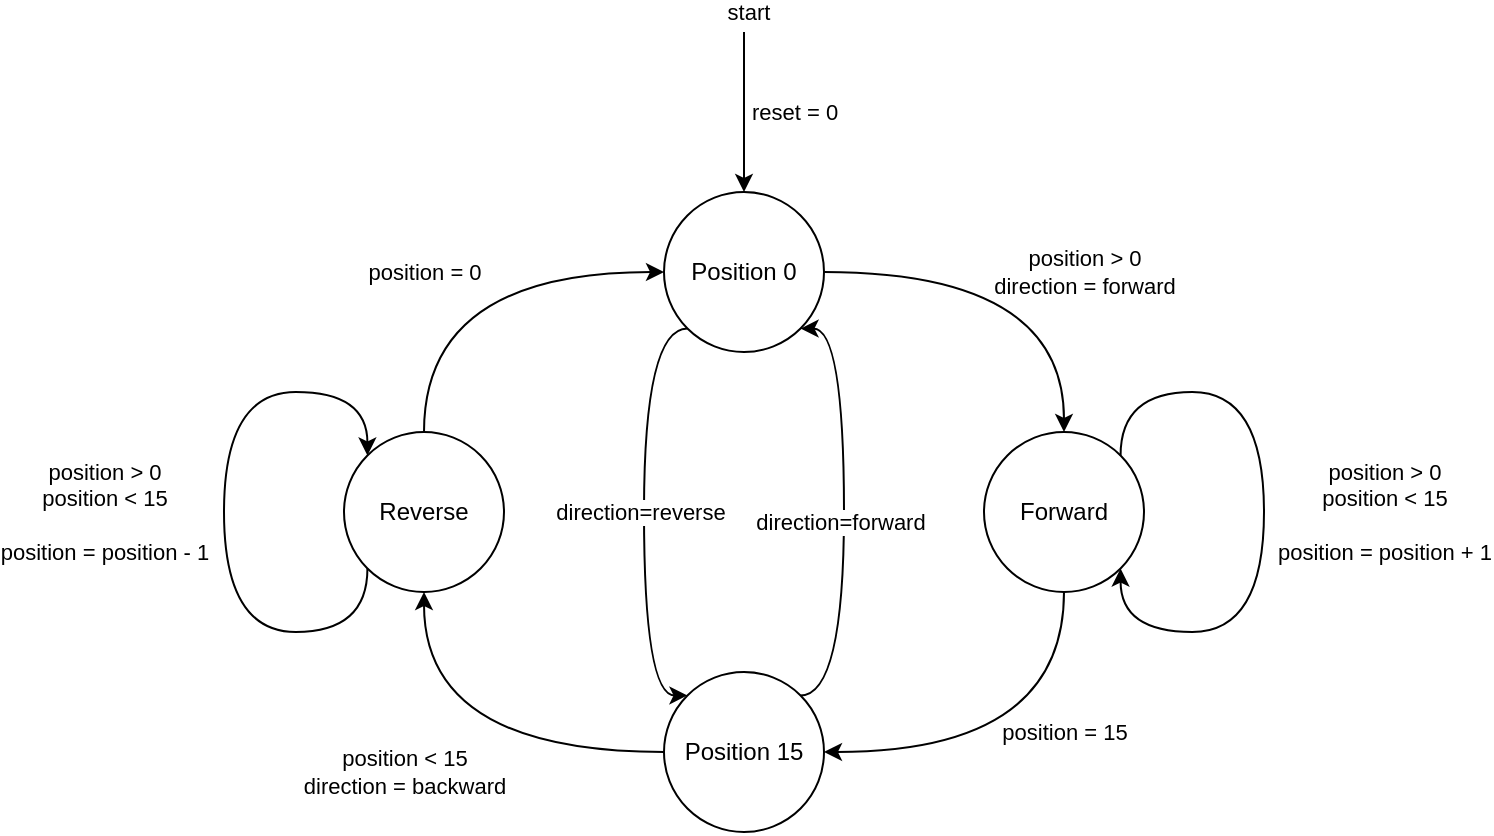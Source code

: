 <mxfile version="26.2.9">
  <diagram name="Page-1" id="GWR3ltt73PbXsSvgDf5O">
    <mxGraphModel dx="1428" dy="743" grid="1" gridSize="10" guides="1" tooltips="1" connect="1" arrows="1" fold="1" page="1" pageScale="1" pageWidth="850" pageHeight="1100" math="0" shadow="0">
      <root>
        <mxCell id="0" />
        <mxCell id="1" parent="0" />
        <mxCell id="9oJshPM_smJAjiLmhGao-6" style="edgeStyle=orthogonalEdgeStyle;rounded=0;orthogonalLoop=1;jettySize=auto;html=1;exitX=1;exitY=0.5;exitDx=0;exitDy=0;curved=1;" edge="1" parent="1" source="9oJshPM_smJAjiLmhGao-1" target="9oJshPM_smJAjiLmhGao-4">
          <mxGeometry relative="1" as="geometry" />
        </mxCell>
        <mxCell id="9oJshPM_smJAjiLmhGao-15" value="position &amp;gt; 0&lt;div&gt;direction = forward&lt;/div&gt;" style="edgeLabel;html=1;align=center;verticalAlign=middle;resizable=0;points=[];" vertex="1" connectable="0" parent="9oJshPM_smJAjiLmhGao-6">
          <mxGeometry x="-0.27" y="-10" relative="1" as="geometry">
            <mxPoint x="57" y="-10" as="offset" />
          </mxGeometry>
        </mxCell>
        <mxCell id="9oJshPM_smJAjiLmhGao-11" style="edgeStyle=orthogonalEdgeStyle;rounded=0;orthogonalLoop=1;jettySize=auto;html=1;exitX=0;exitY=1;exitDx=0;exitDy=0;entryX=0;entryY=0;entryDx=0;entryDy=0;curved=1;" edge="1" parent="1" source="9oJshPM_smJAjiLmhGao-1" target="9oJshPM_smJAjiLmhGao-2">
          <mxGeometry relative="1" as="geometry">
            <Array as="points">
              <mxPoint x="350" y="188" />
              <mxPoint x="350" y="372" />
            </Array>
          </mxGeometry>
        </mxCell>
        <mxCell id="9oJshPM_smJAjiLmhGao-12" value="direction=reverse" style="edgeLabel;html=1;align=center;verticalAlign=middle;resizable=0;points=[];" vertex="1" connectable="0" parent="9oJshPM_smJAjiLmhGao-11">
          <mxGeometry x="-0.044" y="-2" relative="1" as="geometry">
            <mxPoint y="5" as="offset" />
          </mxGeometry>
        </mxCell>
        <mxCell id="9oJshPM_smJAjiLmhGao-1" value="Position 0" style="ellipse;whiteSpace=wrap;html=1;aspect=fixed;" vertex="1" parent="1">
          <mxGeometry x="360" y="120" width="80" height="80" as="geometry" />
        </mxCell>
        <mxCell id="9oJshPM_smJAjiLmhGao-7" style="edgeStyle=orthogonalEdgeStyle;rounded=0;orthogonalLoop=1;jettySize=auto;html=1;exitX=0;exitY=0.5;exitDx=0;exitDy=0;entryX=0.5;entryY=1;entryDx=0;entryDy=0;curved=1;" edge="1" parent="1" source="9oJshPM_smJAjiLmhGao-2" target="9oJshPM_smJAjiLmhGao-5">
          <mxGeometry relative="1" as="geometry" />
        </mxCell>
        <mxCell id="9oJshPM_smJAjiLmhGao-21" value="&lt;div&gt;position &amp;lt; 15&lt;/div&gt;direction = backward" style="edgeLabel;html=1;align=center;verticalAlign=middle;resizable=0;points=[];" vertex="1" connectable="0" parent="9oJshPM_smJAjiLmhGao-7">
          <mxGeometry x="-0.19" y="-15" relative="1" as="geometry">
            <mxPoint x="-49" y="25" as="offset" />
          </mxGeometry>
        </mxCell>
        <mxCell id="9oJshPM_smJAjiLmhGao-13" style="edgeStyle=orthogonalEdgeStyle;rounded=0;orthogonalLoop=1;jettySize=auto;html=1;exitX=1;exitY=0;exitDx=0;exitDy=0;entryX=1;entryY=1;entryDx=0;entryDy=0;curved=1;" edge="1" parent="1" source="9oJshPM_smJAjiLmhGao-2" target="9oJshPM_smJAjiLmhGao-1">
          <mxGeometry relative="1" as="geometry">
            <Array as="points">
              <mxPoint x="450" y="372" />
              <mxPoint x="450" y="188" />
            </Array>
          </mxGeometry>
        </mxCell>
        <mxCell id="9oJshPM_smJAjiLmhGao-14" value="direction=forward" style="edgeLabel;html=1;align=center;verticalAlign=middle;resizable=0;points=[];" vertex="1" connectable="0" parent="9oJshPM_smJAjiLmhGao-13">
          <mxGeometry x="-0.044" y="2" relative="1" as="geometry">
            <mxPoint as="offset" />
          </mxGeometry>
        </mxCell>
        <mxCell id="9oJshPM_smJAjiLmhGao-2" value="Position 15" style="ellipse;whiteSpace=wrap;html=1;aspect=fixed;" vertex="1" parent="1">
          <mxGeometry x="360" y="360" width="80" height="80" as="geometry" />
        </mxCell>
        <mxCell id="9oJshPM_smJAjiLmhGao-18" style="edgeStyle=orthogonalEdgeStyle;rounded=0;orthogonalLoop=1;jettySize=auto;html=1;exitX=0.5;exitY=1;exitDx=0;exitDy=0;entryX=1;entryY=0.5;entryDx=0;entryDy=0;curved=1;" edge="1" parent="1" source="9oJshPM_smJAjiLmhGao-4" target="9oJshPM_smJAjiLmhGao-2">
          <mxGeometry relative="1" as="geometry" />
        </mxCell>
        <mxCell id="9oJshPM_smJAjiLmhGao-19" value="position = 15" style="edgeLabel;html=1;align=center;verticalAlign=middle;resizable=0;points=[];" vertex="1" connectable="0" parent="9oJshPM_smJAjiLmhGao-18">
          <mxGeometry x="0.07" y="-19" relative="1" as="geometry">
            <mxPoint x="27" y="9" as="offset" />
          </mxGeometry>
        </mxCell>
        <mxCell id="9oJshPM_smJAjiLmhGao-4" value="Forward" style="ellipse;whiteSpace=wrap;html=1;aspect=fixed;" vertex="1" parent="1">
          <mxGeometry x="520" y="240" width="80" height="80" as="geometry" />
        </mxCell>
        <mxCell id="9oJshPM_smJAjiLmhGao-8" style="edgeStyle=orthogonalEdgeStyle;rounded=0;orthogonalLoop=1;jettySize=auto;html=1;exitX=0.5;exitY=0;exitDx=0;exitDy=0;entryX=0;entryY=0.5;entryDx=0;entryDy=0;curved=1;" edge="1" parent="1" source="9oJshPM_smJAjiLmhGao-5" target="9oJshPM_smJAjiLmhGao-1">
          <mxGeometry relative="1" as="geometry" />
        </mxCell>
        <mxCell id="9oJshPM_smJAjiLmhGao-10" value="position = 0" style="edgeLabel;html=1;align=center;verticalAlign=middle;resizable=0;points=[];" vertex="1" connectable="0" parent="9oJshPM_smJAjiLmhGao-8">
          <mxGeometry x="0.2" y="-9" relative="1" as="geometry">
            <mxPoint x="-40" y="-9" as="offset" />
          </mxGeometry>
        </mxCell>
        <mxCell id="9oJshPM_smJAjiLmhGao-5" value="Reverse" style="ellipse;whiteSpace=wrap;html=1;aspect=fixed;" vertex="1" parent="1">
          <mxGeometry x="200" y="240" width="80" height="80" as="geometry" />
        </mxCell>
        <mxCell id="9oJshPM_smJAjiLmhGao-16" style="edgeStyle=orthogonalEdgeStyle;rounded=0;orthogonalLoop=1;jettySize=auto;html=1;exitX=1;exitY=0;exitDx=0;exitDy=0;entryX=1;entryY=1;entryDx=0;entryDy=0;curved=1;" edge="1" parent="1" source="9oJshPM_smJAjiLmhGao-4" target="9oJshPM_smJAjiLmhGao-4">
          <mxGeometry relative="1" as="geometry">
            <Array as="points">
              <mxPoint x="588" y="220" />
              <mxPoint x="660" y="220" />
              <mxPoint x="660" y="340" />
              <mxPoint x="588" y="340" />
            </Array>
          </mxGeometry>
        </mxCell>
        <mxCell id="9oJshPM_smJAjiLmhGao-17" value="position &amp;gt; 0&lt;div&gt;position &amp;lt; 15&lt;/div&gt;&lt;div&gt;&lt;br&gt;&lt;/div&gt;&lt;div&gt;position = position + 1&lt;/div&gt;" style="edgeLabel;html=1;align=center;verticalAlign=middle;resizable=0;points=[];" vertex="1" connectable="0" parent="9oJshPM_smJAjiLmhGao-16">
          <mxGeometry x="-0.037" y="-2" relative="1" as="geometry">
            <mxPoint x="62" y="6" as="offset" />
          </mxGeometry>
        </mxCell>
        <mxCell id="9oJshPM_smJAjiLmhGao-23" style="edgeStyle=orthogonalEdgeStyle;rounded=0;orthogonalLoop=1;jettySize=auto;html=1;exitX=0;exitY=1;exitDx=0;exitDy=0;entryX=0;entryY=0;entryDx=0;entryDy=0;curved=1;" edge="1" parent="1" source="9oJshPM_smJAjiLmhGao-5" target="9oJshPM_smJAjiLmhGao-5">
          <mxGeometry relative="1" as="geometry">
            <Array as="points">
              <mxPoint x="212" y="340" />
              <mxPoint x="140" y="340" />
              <mxPoint x="140" y="220" />
              <mxPoint x="212" y="220" />
            </Array>
          </mxGeometry>
        </mxCell>
        <mxCell id="9oJshPM_smJAjiLmhGao-24" value="position &amp;gt; 0&lt;div&gt;position &amp;lt; 15&lt;/div&gt;&lt;div&gt;&lt;br&gt;&lt;/div&gt;&lt;div&gt;position = position - 1&lt;/div&gt;" style="edgeLabel;html=1;align=center;verticalAlign=middle;resizable=0;points=[];" vertex="1" connectable="0" parent="9oJshPM_smJAjiLmhGao-23">
          <mxGeometry x="0.018" y="2" relative="1" as="geometry">
            <mxPoint x="-58" y="3" as="offset" />
          </mxGeometry>
        </mxCell>
        <mxCell id="9oJshPM_smJAjiLmhGao-25" value="" style="edgeStyle=none;orthogonalLoop=1;jettySize=auto;html=1;rounded=0;entryX=0.5;entryY=0;entryDx=0;entryDy=0;" edge="1" parent="1" target="9oJshPM_smJAjiLmhGao-1">
          <mxGeometry width="100" relative="1" as="geometry">
            <mxPoint x="400" y="40" as="sourcePoint" />
            <mxPoint x="450" y="70" as="targetPoint" />
            <Array as="points" />
          </mxGeometry>
        </mxCell>
        <mxCell id="9oJshPM_smJAjiLmhGao-26" value="reset = 0" style="edgeLabel;html=1;align=center;verticalAlign=middle;resizable=0;points=[];" vertex="1" connectable="0" parent="9oJshPM_smJAjiLmhGao-25">
          <mxGeometry x="0.025" y="2" relative="1" as="geometry">
            <mxPoint x="23" y="-1" as="offset" />
          </mxGeometry>
        </mxCell>
        <mxCell id="9oJshPM_smJAjiLmhGao-27" value="start" style="edgeLabel;html=1;align=center;verticalAlign=middle;resizable=0;points=[];" vertex="1" connectable="0" parent="9oJshPM_smJAjiLmhGao-25">
          <mxGeometry x="0.275" y="2" relative="1" as="geometry">
            <mxPoint y="-61" as="offset" />
          </mxGeometry>
        </mxCell>
      </root>
    </mxGraphModel>
  </diagram>
</mxfile>
